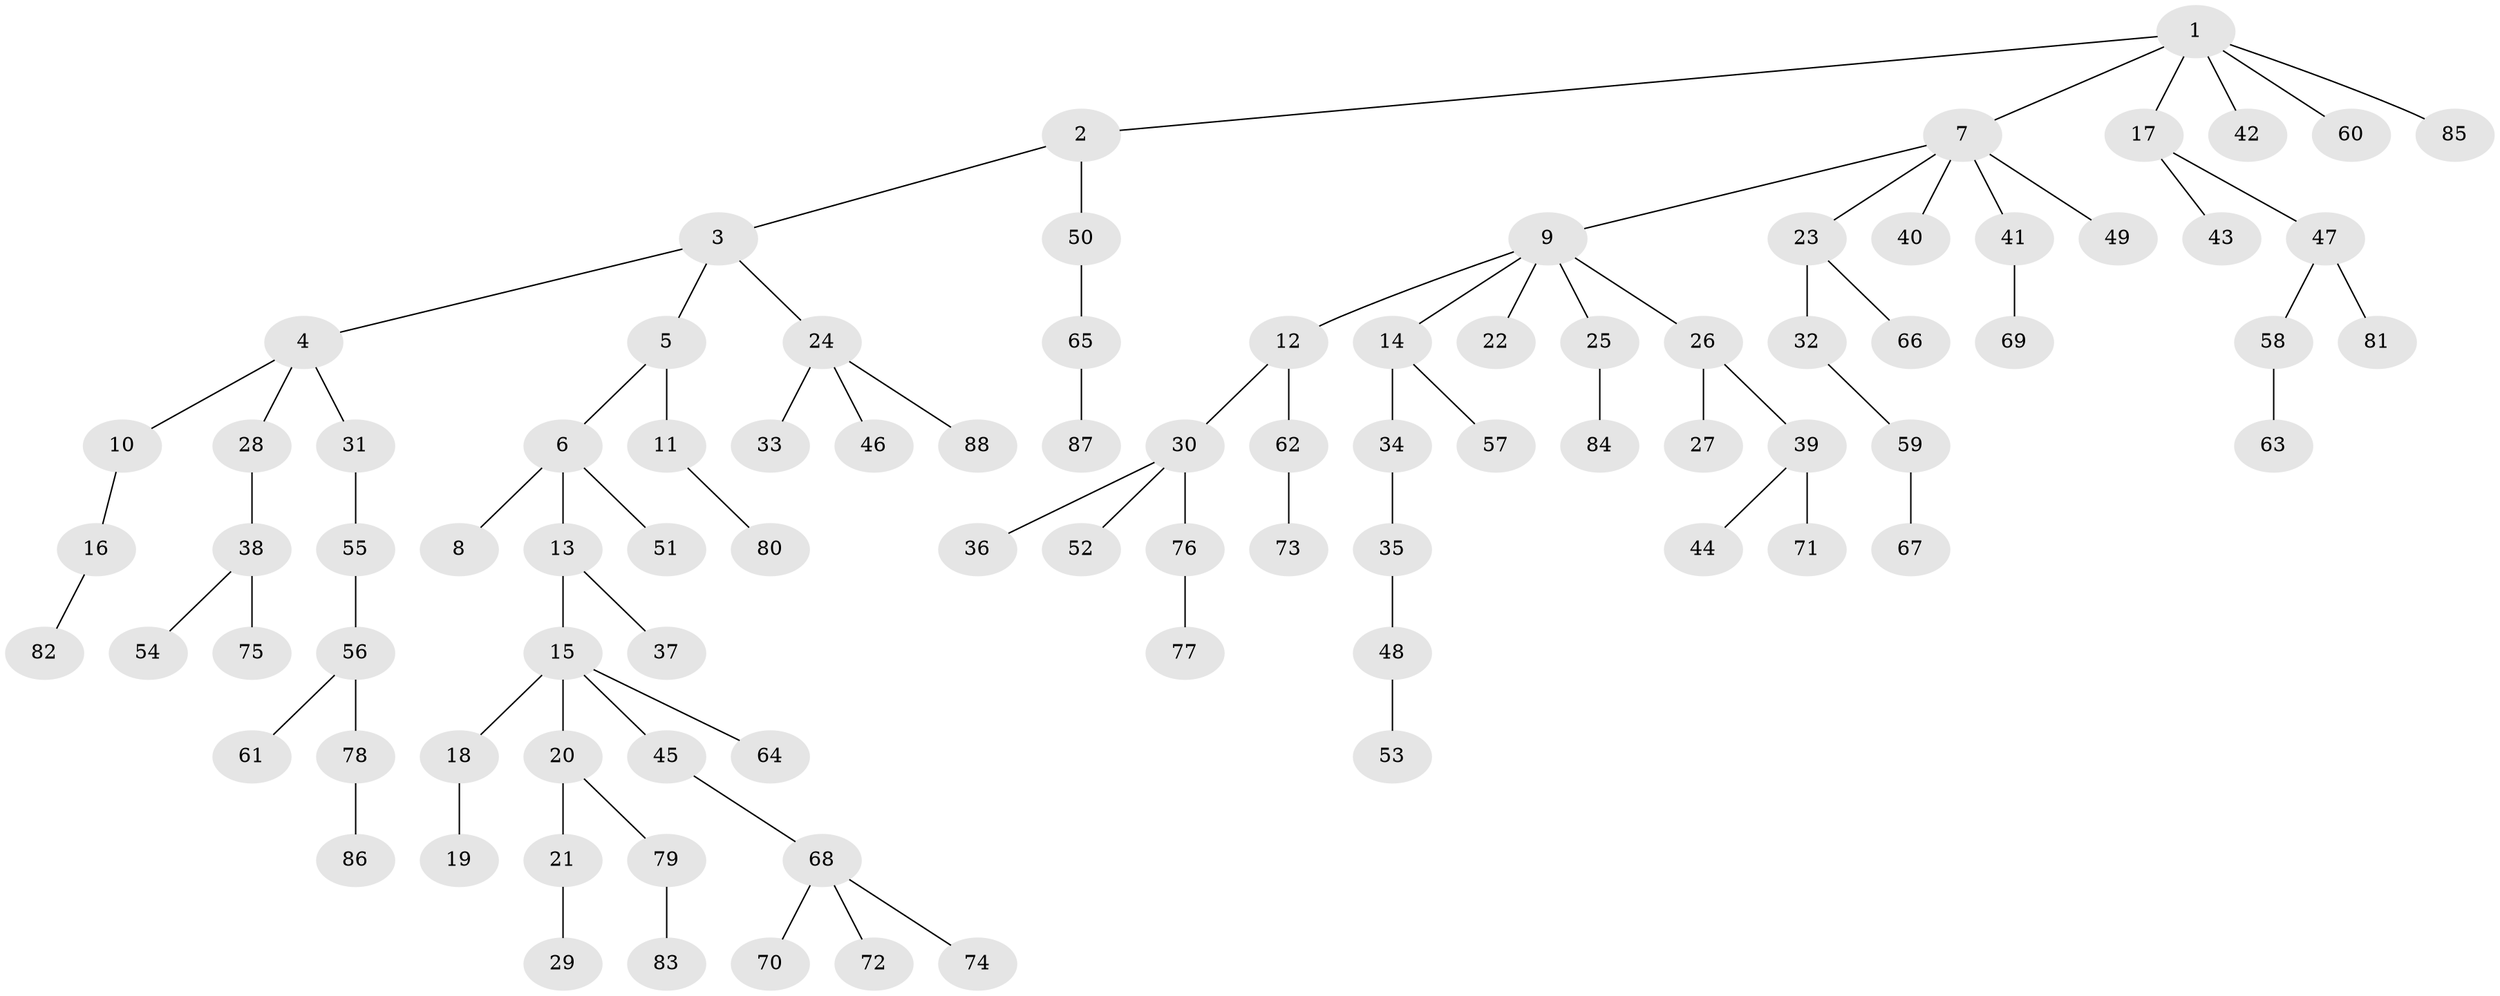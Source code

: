 // coarse degree distribution, {7: 0.01639344262295082, 5: 0.04918032786885246, 4: 0.04918032786885246, 6: 0.01639344262295082, 1: 0.5245901639344263, 2: 0.2459016393442623, 3: 0.09836065573770492}
// Generated by graph-tools (version 1.1) at 2025/52/02/27/25 19:52:09]
// undirected, 88 vertices, 87 edges
graph export_dot {
graph [start="1"]
  node [color=gray90,style=filled];
  1;
  2;
  3;
  4;
  5;
  6;
  7;
  8;
  9;
  10;
  11;
  12;
  13;
  14;
  15;
  16;
  17;
  18;
  19;
  20;
  21;
  22;
  23;
  24;
  25;
  26;
  27;
  28;
  29;
  30;
  31;
  32;
  33;
  34;
  35;
  36;
  37;
  38;
  39;
  40;
  41;
  42;
  43;
  44;
  45;
  46;
  47;
  48;
  49;
  50;
  51;
  52;
  53;
  54;
  55;
  56;
  57;
  58;
  59;
  60;
  61;
  62;
  63;
  64;
  65;
  66;
  67;
  68;
  69;
  70;
  71;
  72;
  73;
  74;
  75;
  76;
  77;
  78;
  79;
  80;
  81;
  82;
  83;
  84;
  85;
  86;
  87;
  88;
  1 -- 2;
  1 -- 7;
  1 -- 17;
  1 -- 42;
  1 -- 60;
  1 -- 85;
  2 -- 3;
  2 -- 50;
  3 -- 4;
  3 -- 5;
  3 -- 24;
  4 -- 10;
  4 -- 28;
  4 -- 31;
  5 -- 6;
  5 -- 11;
  6 -- 8;
  6 -- 13;
  6 -- 51;
  7 -- 9;
  7 -- 23;
  7 -- 40;
  7 -- 41;
  7 -- 49;
  9 -- 12;
  9 -- 14;
  9 -- 22;
  9 -- 25;
  9 -- 26;
  10 -- 16;
  11 -- 80;
  12 -- 30;
  12 -- 62;
  13 -- 15;
  13 -- 37;
  14 -- 34;
  14 -- 57;
  15 -- 18;
  15 -- 20;
  15 -- 45;
  15 -- 64;
  16 -- 82;
  17 -- 43;
  17 -- 47;
  18 -- 19;
  20 -- 21;
  20 -- 79;
  21 -- 29;
  23 -- 32;
  23 -- 66;
  24 -- 33;
  24 -- 46;
  24 -- 88;
  25 -- 84;
  26 -- 27;
  26 -- 39;
  28 -- 38;
  30 -- 36;
  30 -- 52;
  30 -- 76;
  31 -- 55;
  32 -- 59;
  34 -- 35;
  35 -- 48;
  38 -- 54;
  38 -- 75;
  39 -- 44;
  39 -- 71;
  41 -- 69;
  45 -- 68;
  47 -- 58;
  47 -- 81;
  48 -- 53;
  50 -- 65;
  55 -- 56;
  56 -- 61;
  56 -- 78;
  58 -- 63;
  59 -- 67;
  62 -- 73;
  65 -- 87;
  68 -- 70;
  68 -- 72;
  68 -- 74;
  76 -- 77;
  78 -- 86;
  79 -- 83;
}
